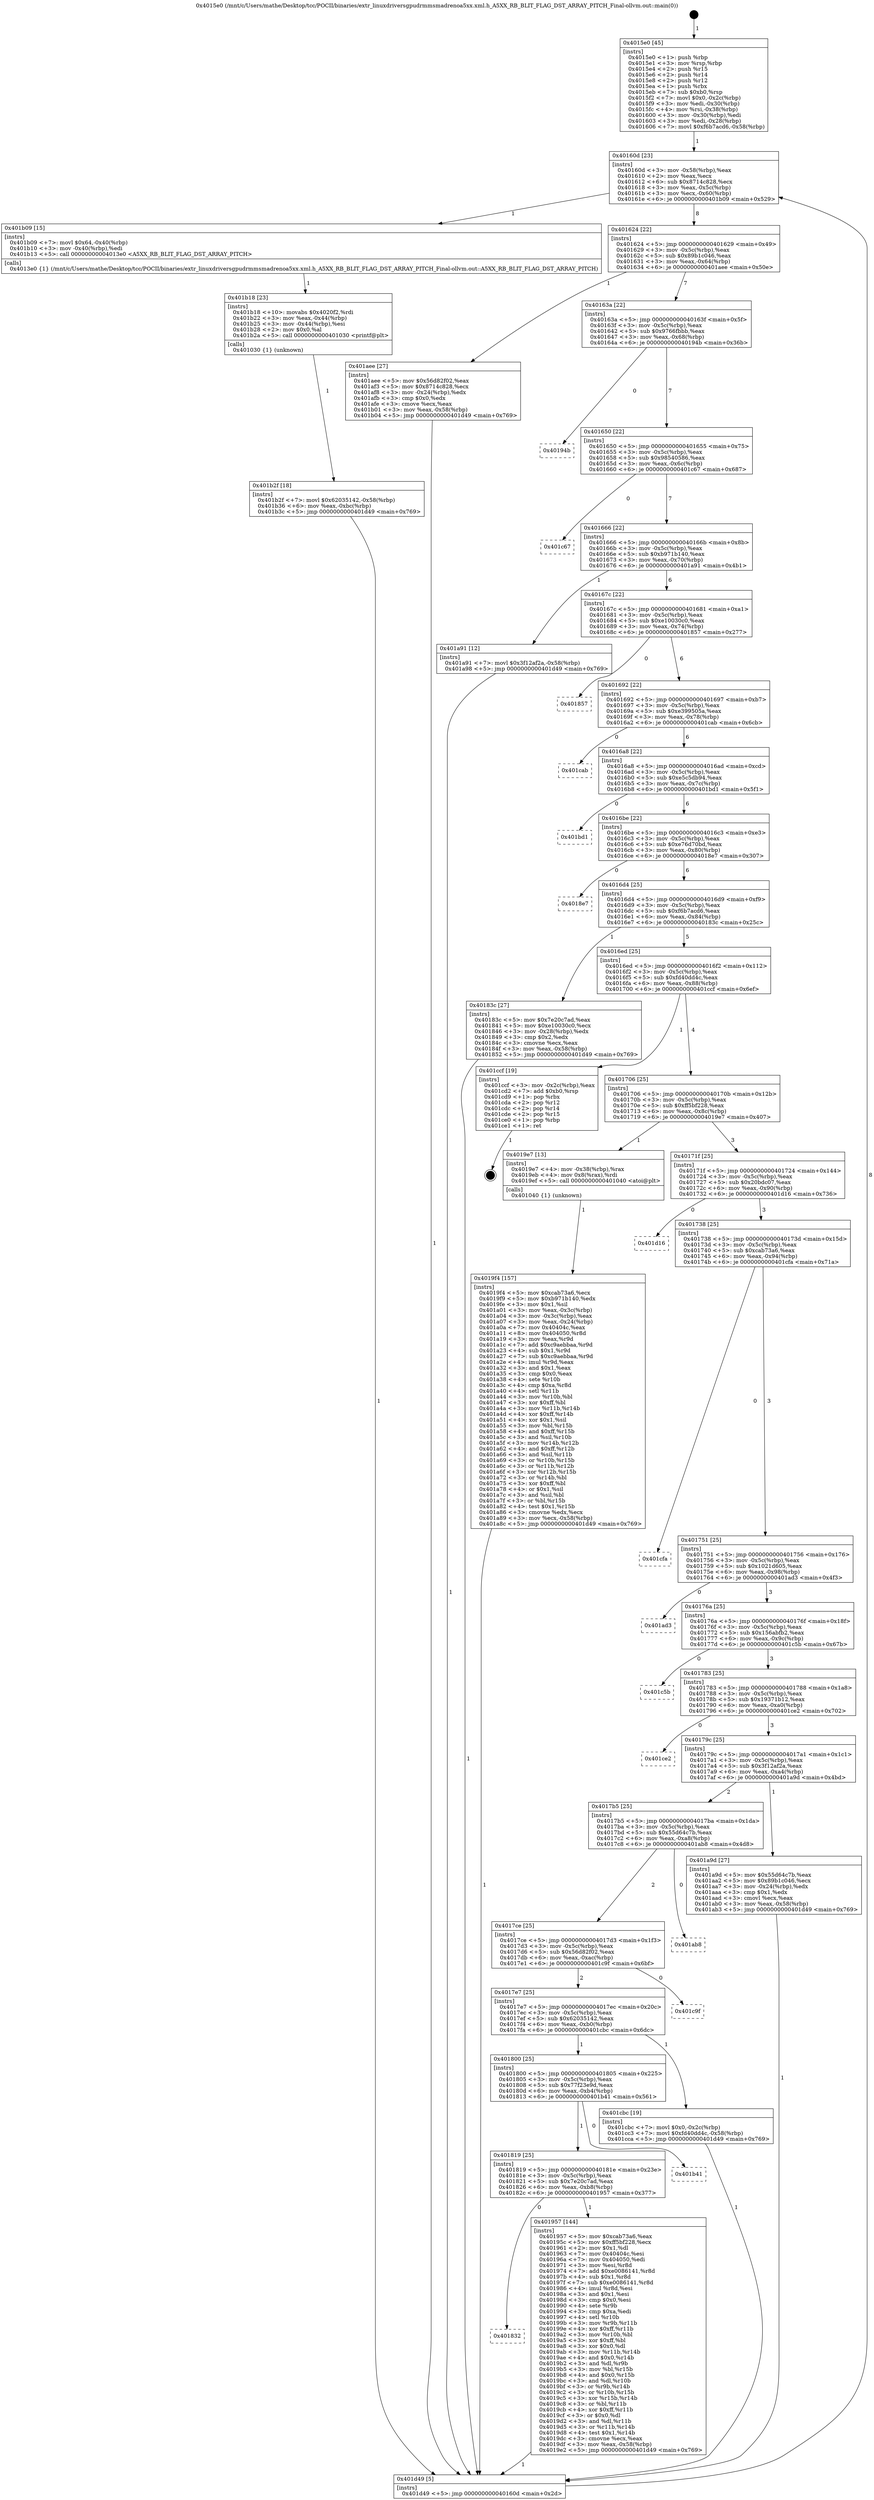 digraph "0x4015e0" {
  label = "0x4015e0 (/mnt/c/Users/mathe/Desktop/tcc/POCII/binaries/extr_linuxdriversgpudrmmsmadrenoa5xx.xml.h_A5XX_RB_BLIT_FLAG_DST_ARRAY_PITCH_Final-ollvm.out::main(0))"
  labelloc = "t"
  node[shape=record]

  Entry [label="",width=0.3,height=0.3,shape=circle,fillcolor=black,style=filled]
  "0x40160d" [label="{
     0x40160d [23]\l
     | [instrs]\l
     &nbsp;&nbsp;0x40160d \<+3\>: mov -0x58(%rbp),%eax\l
     &nbsp;&nbsp;0x401610 \<+2\>: mov %eax,%ecx\l
     &nbsp;&nbsp;0x401612 \<+6\>: sub $0x8714c828,%ecx\l
     &nbsp;&nbsp;0x401618 \<+3\>: mov %eax,-0x5c(%rbp)\l
     &nbsp;&nbsp;0x40161b \<+3\>: mov %ecx,-0x60(%rbp)\l
     &nbsp;&nbsp;0x40161e \<+6\>: je 0000000000401b09 \<main+0x529\>\l
  }"]
  "0x401b09" [label="{
     0x401b09 [15]\l
     | [instrs]\l
     &nbsp;&nbsp;0x401b09 \<+7\>: movl $0x64,-0x40(%rbp)\l
     &nbsp;&nbsp;0x401b10 \<+3\>: mov -0x40(%rbp),%edi\l
     &nbsp;&nbsp;0x401b13 \<+5\>: call 00000000004013e0 \<A5XX_RB_BLIT_FLAG_DST_ARRAY_PITCH\>\l
     | [calls]\l
     &nbsp;&nbsp;0x4013e0 \{1\} (/mnt/c/Users/mathe/Desktop/tcc/POCII/binaries/extr_linuxdriversgpudrmmsmadrenoa5xx.xml.h_A5XX_RB_BLIT_FLAG_DST_ARRAY_PITCH_Final-ollvm.out::A5XX_RB_BLIT_FLAG_DST_ARRAY_PITCH)\l
  }"]
  "0x401624" [label="{
     0x401624 [22]\l
     | [instrs]\l
     &nbsp;&nbsp;0x401624 \<+5\>: jmp 0000000000401629 \<main+0x49\>\l
     &nbsp;&nbsp;0x401629 \<+3\>: mov -0x5c(%rbp),%eax\l
     &nbsp;&nbsp;0x40162c \<+5\>: sub $0x89b1c046,%eax\l
     &nbsp;&nbsp;0x401631 \<+3\>: mov %eax,-0x64(%rbp)\l
     &nbsp;&nbsp;0x401634 \<+6\>: je 0000000000401aee \<main+0x50e\>\l
  }"]
  Exit [label="",width=0.3,height=0.3,shape=circle,fillcolor=black,style=filled,peripheries=2]
  "0x401aee" [label="{
     0x401aee [27]\l
     | [instrs]\l
     &nbsp;&nbsp;0x401aee \<+5\>: mov $0x56d82f02,%eax\l
     &nbsp;&nbsp;0x401af3 \<+5\>: mov $0x8714c828,%ecx\l
     &nbsp;&nbsp;0x401af8 \<+3\>: mov -0x24(%rbp),%edx\l
     &nbsp;&nbsp;0x401afb \<+3\>: cmp $0x0,%edx\l
     &nbsp;&nbsp;0x401afe \<+3\>: cmove %ecx,%eax\l
     &nbsp;&nbsp;0x401b01 \<+3\>: mov %eax,-0x58(%rbp)\l
     &nbsp;&nbsp;0x401b04 \<+5\>: jmp 0000000000401d49 \<main+0x769\>\l
  }"]
  "0x40163a" [label="{
     0x40163a [22]\l
     | [instrs]\l
     &nbsp;&nbsp;0x40163a \<+5\>: jmp 000000000040163f \<main+0x5f\>\l
     &nbsp;&nbsp;0x40163f \<+3\>: mov -0x5c(%rbp),%eax\l
     &nbsp;&nbsp;0x401642 \<+5\>: sub $0x9766fbbb,%eax\l
     &nbsp;&nbsp;0x401647 \<+3\>: mov %eax,-0x68(%rbp)\l
     &nbsp;&nbsp;0x40164a \<+6\>: je 000000000040194b \<main+0x36b\>\l
  }"]
  "0x401b2f" [label="{
     0x401b2f [18]\l
     | [instrs]\l
     &nbsp;&nbsp;0x401b2f \<+7\>: movl $0x62035142,-0x58(%rbp)\l
     &nbsp;&nbsp;0x401b36 \<+6\>: mov %eax,-0xbc(%rbp)\l
     &nbsp;&nbsp;0x401b3c \<+5\>: jmp 0000000000401d49 \<main+0x769\>\l
  }"]
  "0x40194b" [label="{
     0x40194b\l
  }", style=dashed]
  "0x401650" [label="{
     0x401650 [22]\l
     | [instrs]\l
     &nbsp;&nbsp;0x401650 \<+5\>: jmp 0000000000401655 \<main+0x75\>\l
     &nbsp;&nbsp;0x401655 \<+3\>: mov -0x5c(%rbp),%eax\l
     &nbsp;&nbsp;0x401658 \<+5\>: sub $0x98540586,%eax\l
     &nbsp;&nbsp;0x40165d \<+3\>: mov %eax,-0x6c(%rbp)\l
     &nbsp;&nbsp;0x401660 \<+6\>: je 0000000000401c67 \<main+0x687\>\l
  }"]
  "0x401b18" [label="{
     0x401b18 [23]\l
     | [instrs]\l
     &nbsp;&nbsp;0x401b18 \<+10\>: movabs $0x4020f2,%rdi\l
     &nbsp;&nbsp;0x401b22 \<+3\>: mov %eax,-0x44(%rbp)\l
     &nbsp;&nbsp;0x401b25 \<+3\>: mov -0x44(%rbp),%esi\l
     &nbsp;&nbsp;0x401b28 \<+2\>: mov $0x0,%al\l
     &nbsp;&nbsp;0x401b2a \<+5\>: call 0000000000401030 \<printf@plt\>\l
     | [calls]\l
     &nbsp;&nbsp;0x401030 \{1\} (unknown)\l
  }"]
  "0x401c67" [label="{
     0x401c67\l
  }", style=dashed]
  "0x401666" [label="{
     0x401666 [22]\l
     | [instrs]\l
     &nbsp;&nbsp;0x401666 \<+5\>: jmp 000000000040166b \<main+0x8b\>\l
     &nbsp;&nbsp;0x40166b \<+3\>: mov -0x5c(%rbp),%eax\l
     &nbsp;&nbsp;0x40166e \<+5\>: sub $0xb971b140,%eax\l
     &nbsp;&nbsp;0x401673 \<+3\>: mov %eax,-0x70(%rbp)\l
     &nbsp;&nbsp;0x401676 \<+6\>: je 0000000000401a91 \<main+0x4b1\>\l
  }"]
  "0x4019f4" [label="{
     0x4019f4 [157]\l
     | [instrs]\l
     &nbsp;&nbsp;0x4019f4 \<+5\>: mov $0xcab73a6,%ecx\l
     &nbsp;&nbsp;0x4019f9 \<+5\>: mov $0xb971b140,%edx\l
     &nbsp;&nbsp;0x4019fe \<+3\>: mov $0x1,%sil\l
     &nbsp;&nbsp;0x401a01 \<+3\>: mov %eax,-0x3c(%rbp)\l
     &nbsp;&nbsp;0x401a04 \<+3\>: mov -0x3c(%rbp),%eax\l
     &nbsp;&nbsp;0x401a07 \<+3\>: mov %eax,-0x24(%rbp)\l
     &nbsp;&nbsp;0x401a0a \<+7\>: mov 0x40404c,%eax\l
     &nbsp;&nbsp;0x401a11 \<+8\>: mov 0x404050,%r8d\l
     &nbsp;&nbsp;0x401a19 \<+3\>: mov %eax,%r9d\l
     &nbsp;&nbsp;0x401a1c \<+7\>: add $0xc9aebbaa,%r9d\l
     &nbsp;&nbsp;0x401a23 \<+4\>: sub $0x1,%r9d\l
     &nbsp;&nbsp;0x401a27 \<+7\>: sub $0xc9aebbaa,%r9d\l
     &nbsp;&nbsp;0x401a2e \<+4\>: imul %r9d,%eax\l
     &nbsp;&nbsp;0x401a32 \<+3\>: and $0x1,%eax\l
     &nbsp;&nbsp;0x401a35 \<+3\>: cmp $0x0,%eax\l
     &nbsp;&nbsp;0x401a38 \<+4\>: sete %r10b\l
     &nbsp;&nbsp;0x401a3c \<+4\>: cmp $0xa,%r8d\l
     &nbsp;&nbsp;0x401a40 \<+4\>: setl %r11b\l
     &nbsp;&nbsp;0x401a44 \<+3\>: mov %r10b,%bl\l
     &nbsp;&nbsp;0x401a47 \<+3\>: xor $0xff,%bl\l
     &nbsp;&nbsp;0x401a4a \<+3\>: mov %r11b,%r14b\l
     &nbsp;&nbsp;0x401a4d \<+4\>: xor $0xff,%r14b\l
     &nbsp;&nbsp;0x401a51 \<+4\>: xor $0x1,%sil\l
     &nbsp;&nbsp;0x401a55 \<+3\>: mov %bl,%r15b\l
     &nbsp;&nbsp;0x401a58 \<+4\>: and $0xff,%r15b\l
     &nbsp;&nbsp;0x401a5c \<+3\>: and %sil,%r10b\l
     &nbsp;&nbsp;0x401a5f \<+3\>: mov %r14b,%r12b\l
     &nbsp;&nbsp;0x401a62 \<+4\>: and $0xff,%r12b\l
     &nbsp;&nbsp;0x401a66 \<+3\>: and %sil,%r11b\l
     &nbsp;&nbsp;0x401a69 \<+3\>: or %r10b,%r15b\l
     &nbsp;&nbsp;0x401a6c \<+3\>: or %r11b,%r12b\l
     &nbsp;&nbsp;0x401a6f \<+3\>: xor %r12b,%r15b\l
     &nbsp;&nbsp;0x401a72 \<+3\>: or %r14b,%bl\l
     &nbsp;&nbsp;0x401a75 \<+3\>: xor $0xff,%bl\l
     &nbsp;&nbsp;0x401a78 \<+4\>: or $0x1,%sil\l
     &nbsp;&nbsp;0x401a7c \<+3\>: and %sil,%bl\l
     &nbsp;&nbsp;0x401a7f \<+3\>: or %bl,%r15b\l
     &nbsp;&nbsp;0x401a82 \<+4\>: test $0x1,%r15b\l
     &nbsp;&nbsp;0x401a86 \<+3\>: cmovne %edx,%ecx\l
     &nbsp;&nbsp;0x401a89 \<+3\>: mov %ecx,-0x58(%rbp)\l
     &nbsp;&nbsp;0x401a8c \<+5\>: jmp 0000000000401d49 \<main+0x769\>\l
  }"]
  "0x401a91" [label="{
     0x401a91 [12]\l
     | [instrs]\l
     &nbsp;&nbsp;0x401a91 \<+7\>: movl $0x3f12af2a,-0x58(%rbp)\l
     &nbsp;&nbsp;0x401a98 \<+5\>: jmp 0000000000401d49 \<main+0x769\>\l
  }"]
  "0x40167c" [label="{
     0x40167c [22]\l
     | [instrs]\l
     &nbsp;&nbsp;0x40167c \<+5\>: jmp 0000000000401681 \<main+0xa1\>\l
     &nbsp;&nbsp;0x401681 \<+3\>: mov -0x5c(%rbp),%eax\l
     &nbsp;&nbsp;0x401684 \<+5\>: sub $0xe10030c0,%eax\l
     &nbsp;&nbsp;0x401689 \<+3\>: mov %eax,-0x74(%rbp)\l
     &nbsp;&nbsp;0x40168c \<+6\>: je 0000000000401857 \<main+0x277\>\l
  }"]
  "0x401832" [label="{
     0x401832\l
  }", style=dashed]
  "0x401857" [label="{
     0x401857\l
  }", style=dashed]
  "0x401692" [label="{
     0x401692 [22]\l
     | [instrs]\l
     &nbsp;&nbsp;0x401692 \<+5\>: jmp 0000000000401697 \<main+0xb7\>\l
     &nbsp;&nbsp;0x401697 \<+3\>: mov -0x5c(%rbp),%eax\l
     &nbsp;&nbsp;0x40169a \<+5\>: sub $0xe399505a,%eax\l
     &nbsp;&nbsp;0x40169f \<+3\>: mov %eax,-0x78(%rbp)\l
     &nbsp;&nbsp;0x4016a2 \<+6\>: je 0000000000401cab \<main+0x6cb\>\l
  }"]
  "0x401957" [label="{
     0x401957 [144]\l
     | [instrs]\l
     &nbsp;&nbsp;0x401957 \<+5\>: mov $0xcab73a6,%eax\l
     &nbsp;&nbsp;0x40195c \<+5\>: mov $0xff5bf228,%ecx\l
     &nbsp;&nbsp;0x401961 \<+2\>: mov $0x1,%dl\l
     &nbsp;&nbsp;0x401963 \<+7\>: mov 0x40404c,%esi\l
     &nbsp;&nbsp;0x40196a \<+7\>: mov 0x404050,%edi\l
     &nbsp;&nbsp;0x401971 \<+3\>: mov %esi,%r8d\l
     &nbsp;&nbsp;0x401974 \<+7\>: add $0xe0086141,%r8d\l
     &nbsp;&nbsp;0x40197b \<+4\>: sub $0x1,%r8d\l
     &nbsp;&nbsp;0x40197f \<+7\>: sub $0xe0086141,%r8d\l
     &nbsp;&nbsp;0x401986 \<+4\>: imul %r8d,%esi\l
     &nbsp;&nbsp;0x40198a \<+3\>: and $0x1,%esi\l
     &nbsp;&nbsp;0x40198d \<+3\>: cmp $0x0,%esi\l
     &nbsp;&nbsp;0x401990 \<+4\>: sete %r9b\l
     &nbsp;&nbsp;0x401994 \<+3\>: cmp $0xa,%edi\l
     &nbsp;&nbsp;0x401997 \<+4\>: setl %r10b\l
     &nbsp;&nbsp;0x40199b \<+3\>: mov %r9b,%r11b\l
     &nbsp;&nbsp;0x40199e \<+4\>: xor $0xff,%r11b\l
     &nbsp;&nbsp;0x4019a2 \<+3\>: mov %r10b,%bl\l
     &nbsp;&nbsp;0x4019a5 \<+3\>: xor $0xff,%bl\l
     &nbsp;&nbsp;0x4019a8 \<+3\>: xor $0x0,%dl\l
     &nbsp;&nbsp;0x4019ab \<+3\>: mov %r11b,%r14b\l
     &nbsp;&nbsp;0x4019ae \<+4\>: and $0x0,%r14b\l
     &nbsp;&nbsp;0x4019b2 \<+3\>: and %dl,%r9b\l
     &nbsp;&nbsp;0x4019b5 \<+3\>: mov %bl,%r15b\l
     &nbsp;&nbsp;0x4019b8 \<+4\>: and $0x0,%r15b\l
     &nbsp;&nbsp;0x4019bc \<+3\>: and %dl,%r10b\l
     &nbsp;&nbsp;0x4019bf \<+3\>: or %r9b,%r14b\l
     &nbsp;&nbsp;0x4019c2 \<+3\>: or %r10b,%r15b\l
     &nbsp;&nbsp;0x4019c5 \<+3\>: xor %r15b,%r14b\l
     &nbsp;&nbsp;0x4019c8 \<+3\>: or %bl,%r11b\l
     &nbsp;&nbsp;0x4019cb \<+4\>: xor $0xff,%r11b\l
     &nbsp;&nbsp;0x4019cf \<+3\>: or $0x0,%dl\l
     &nbsp;&nbsp;0x4019d2 \<+3\>: and %dl,%r11b\l
     &nbsp;&nbsp;0x4019d5 \<+3\>: or %r11b,%r14b\l
     &nbsp;&nbsp;0x4019d8 \<+4\>: test $0x1,%r14b\l
     &nbsp;&nbsp;0x4019dc \<+3\>: cmovne %ecx,%eax\l
     &nbsp;&nbsp;0x4019df \<+3\>: mov %eax,-0x58(%rbp)\l
     &nbsp;&nbsp;0x4019e2 \<+5\>: jmp 0000000000401d49 \<main+0x769\>\l
  }"]
  "0x401cab" [label="{
     0x401cab\l
  }", style=dashed]
  "0x4016a8" [label="{
     0x4016a8 [22]\l
     | [instrs]\l
     &nbsp;&nbsp;0x4016a8 \<+5\>: jmp 00000000004016ad \<main+0xcd\>\l
     &nbsp;&nbsp;0x4016ad \<+3\>: mov -0x5c(%rbp),%eax\l
     &nbsp;&nbsp;0x4016b0 \<+5\>: sub $0xe5c5db94,%eax\l
     &nbsp;&nbsp;0x4016b5 \<+3\>: mov %eax,-0x7c(%rbp)\l
     &nbsp;&nbsp;0x4016b8 \<+6\>: je 0000000000401bd1 \<main+0x5f1\>\l
  }"]
  "0x401819" [label="{
     0x401819 [25]\l
     | [instrs]\l
     &nbsp;&nbsp;0x401819 \<+5\>: jmp 000000000040181e \<main+0x23e\>\l
     &nbsp;&nbsp;0x40181e \<+3\>: mov -0x5c(%rbp),%eax\l
     &nbsp;&nbsp;0x401821 \<+5\>: sub $0x7e20c7ad,%eax\l
     &nbsp;&nbsp;0x401826 \<+6\>: mov %eax,-0xb8(%rbp)\l
     &nbsp;&nbsp;0x40182c \<+6\>: je 0000000000401957 \<main+0x377\>\l
  }"]
  "0x401bd1" [label="{
     0x401bd1\l
  }", style=dashed]
  "0x4016be" [label="{
     0x4016be [22]\l
     | [instrs]\l
     &nbsp;&nbsp;0x4016be \<+5\>: jmp 00000000004016c3 \<main+0xe3\>\l
     &nbsp;&nbsp;0x4016c3 \<+3\>: mov -0x5c(%rbp),%eax\l
     &nbsp;&nbsp;0x4016c6 \<+5\>: sub $0xe76d70bd,%eax\l
     &nbsp;&nbsp;0x4016cb \<+3\>: mov %eax,-0x80(%rbp)\l
     &nbsp;&nbsp;0x4016ce \<+6\>: je 00000000004018e7 \<main+0x307\>\l
  }"]
  "0x401b41" [label="{
     0x401b41\l
  }", style=dashed]
  "0x4018e7" [label="{
     0x4018e7\l
  }", style=dashed]
  "0x4016d4" [label="{
     0x4016d4 [25]\l
     | [instrs]\l
     &nbsp;&nbsp;0x4016d4 \<+5\>: jmp 00000000004016d9 \<main+0xf9\>\l
     &nbsp;&nbsp;0x4016d9 \<+3\>: mov -0x5c(%rbp),%eax\l
     &nbsp;&nbsp;0x4016dc \<+5\>: sub $0xf6b7acd6,%eax\l
     &nbsp;&nbsp;0x4016e1 \<+6\>: mov %eax,-0x84(%rbp)\l
     &nbsp;&nbsp;0x4016e7 \<+6\>: je 000000000040183c \<main+0x25c\>\l
  }"]
  "0x401800" [label="{
     0x401800 [25]\l
     | [instrs]\l
     &nbsp;&nbsp;0x401800 \<+5\>: jmp 0000000000401805 \<main+0x225\>\l
     &nbsp;&nbsp;0x401805 \<+3\>: mov -0x5c(%rbp),%eax\l
     &nbsp;&nbsp;0x401808 \<+5\>: sub $0x77f23e9d,%eax\l
     &nbsp;&nbsp;0x40180d \<+6\>: mov %eax,-0xb4(%rbp)\l
     &nbsp;&nbsp;0x401813 \<+6\>: je 0000000000401b41 \<main+0x561\>\l
  }"]
  "0x40183c" [label="{
     0x40183c [27]\l
     | [instrs]\l
     &nbsp;&nbsp;0x40183c \<+5\>: mov $0x7e20c7ad,%eax\l
     &nbsp;&nbsp;0x401841 \<+5\>: mov $0xe10030c0,%ecx\l
     &nbsp;&nbsp;0x401846 \<+3\>: mov -0x28(%rbp),%edx\l
     &nbsp;&nbsp;0x401849 \<+3\>: cmp $0x2,%edx\l
     &nbsp;&nbsp;0x40184c \<+3\>: cmovne %ecx,%eax\l
     &nbsp;&nbsp;0x40184f \<+3\>: mov %eax,-0x58(%rbp)\l
     &nbsp;&nbsp;0x401852 \<+5\>: jmp 0000000000401d49 \<main+0x769\>\l
  }"]
  "0x4016ed" [label="{
     0x4016ed [25]\l
     | [instrs]\l
     &nbsp;&nbsp;0x4016ed \<+5\>: jmp 00000000004016f2 \<main+0x112\>\l
     &nbsp;&nbsp;0x4016f2 \<+3\>: mov -0x5c(%rbp),%eax\l
     &nbsp;&nbsp;0x4016f5 \<+5\>: sub $0xfd40dd4c,%eax\l
     &nbsp;&nbsp;0x4016fa \<+6\>: mov %eax,-0x88(%rbp)\l
     &nbsp;&nbsp;0x401700 \<+6\>: je 0000000000401ccf \<main+0x6ef\>\l
  }"]
  "0x401d49" [label="{
     0x401d49 [5]\l
     | [instrs]\l
     &nbsp;&nbsp;0x401d49 \<+5\>: jmp 000000000040160d \<main+0x2d\>\l
  }"]
  "0x4015e0" [label="{
     0x4015e0 [45]\l
     | [instrs]\l
     &nbsp;&nbsp;0x4015e0 \<+1\>: push %rbp\l
     &nbsp;&nbsp;0x4015e1 \<+3\>: mov %rsp,%rbp\l
     &nbsp;&nbsp;0x4015e4 \<+2\>: push %r15\l
     &nbsp;&nbsp;0x4015e6 \<+2\>: push %r14\l
     &nbsp;&nbsp;0x4015e8 \<+2\>: push %r12\l
     &nbsp;&nbsp;0x4015ea \<+1\>: push %rbx\l
     &nbsp;&nbsp;0x4015eb \<+7\>: sub $0xb0,%rsp\l
     &nbsp;&nbsp;0x4015f2 \<+7\>: movl $0x0,-0x2c(%rbp)\l
     &nbsp;&nbsp;0x4015f9 \<+3\>: mov %edi,-0x30(%rbp)\l
     &nbsp;&nbsp;0x4015fc \<+4\>: mov %rsi,-0x38(%rbp)\l
     &nbsp;&nbsp;0x401600 \<+3\>: mov -0x30(%rbp),%edi\l
     &nbsp;&nbsp;0x401603 \<+3\>: mov %edi,-0x28(%rbp)\l
     &nbsp;&nbsp;0x401606 \<+7\>: movl $0xf6b7acd6,-0x58(%rbp)\l
  }"]
  "0x401cbc" [label="{
     0x401cbc [19]\l
     | [instrs]\l
     &nbsp;&nbsp;0x401cbc \<+7\>: movl $0x0,-0x2c(%rbp)\l
     &nbsp;&nbsp;0x401cc3 \<+7\>: movl $0xfd40dd4c,-0x58(%rbp)\l
     &nbsp;&nbsp;0x401cca \<+5\>: jmp 0000000000401d49 \<main+0x769\>\l
  }"]
  "0x401ccf" [label="{
     0x401ccf [19]\l
     | [instrs]\l
     &nbsp;&nbsp;0x401ccf \<+3\>: mov -0x2c(%rbp),%eax\l
     &nbsp;&nbsp;0x401cd2 \<+7\>: add $0xb0,%rsp\l
     &nbsp;&nbsp;0x401cd9 \<+1\>: pop %rbx\l
     &nbsp;&nbsp;0x401cda \<+2\>: pop %r12\l
     &nbsp;&nbsp;0x401cdc \<+2\>: pop %r14\l
     &nbsp;&nbsp;0x401cde \<+2\>: pop %r15\l
     &nbsp;&nbsp;0x401ce0 \<+1\>: pop %rbp\l
     &nbsp;&nbsp;0x401ce1 \<+1\>: ret\l
  }"]
  "0x401706" [label="{
     0x401706 [25]\l
     | [instrs]\l
     &nbsp;&nbsp;0x401706 \<+5\>: jmp 000000000040170b \<main+0x12b\>\l
     &nbsp;&nbsp;0x40170b \<+3\>: mov -0x5c(%rbp),%eax\l
     &nbsp;&nbsp;0x40170e \<+5\>: sub $0xff5bf228,%eax\l
     &nbsp;&nbsp;0x401713 \<+6\>: mov %eax,-0x8c(%rbp)\l
     &nbsp;&nbsp;0x401719 \<+6\>: je 00000000004019e7 \<main+0x407\>\l
  }"]
  "0x4017e7" [label="{
     0x4017e7 [25]\l
     | [instrs]\l
     &nbsp;&nbsp;0x4017e7 \<+5\>: jmp 00000000004017ec \<main+0x20c\>\l
     &nbsp;&nbsp;0x4017ec \<+3\>: mov -0x5c(%rbp),%eax\l
     &nbsp;&nbsp;0x4017ef \<+5\>: sub $0x62035142,%eax\l
     &nbsp;&nbsp;0x4017f4 \<+6\>: mov %eax,-0xb0(%rbp)\l
     &nbsp;&nbsp;0x4017fa \<+6\>: je 0000000000401cbc \<main+0x6dc\>\l
  }"]
  "0x4019e7" [label="{
     0x4019e7 [13]\l
     | [instrs]\l
     &nbsp;&nbsp;0x4019e7 \<+4\>: mov -0x38(%rbp),%rax\l
     &nbsp;&nbsp;0x4019eb \<+4\>: mov 0x8(%rax),%rdi\l
     &nbsp;&nbsp;0x4019ef \<+5\>: call 0000000000401040 \<atoi@plt\>\l
     | [calls]\l
     &nbsp;&nbsp;0x401040 \{1\} (unknown)\l
  }"]
  "0x40171f" [label="{
     0x40171f [25]\l
     | [instrs]\l
     &nbsp;&nbsp;0x40171f \<+5\>: jmp 0000000000401724 \<main+0x144\>\l
     &nbsp;&nbsp;0x401724 \<+3\>: mov -0x5c(%rbp),%eax\l
     &nbsp;&nbsp;0x401727 \<+5\>: sub $0x20bdc07,%eax\l
     &nbsp;&nbsp;0x40172c \<+6\>: mov %eax,-0x90(%rbp)\l
     &nbsp;&nbsp;0x401732 \<+6\>: je 0000000000401d16 \<main+0x736\>\l
  }"]
  "0x401c9f" [label="{
     0x401c9f\l
  }", style=dashed]
  "0x401d16" [label="{
     0x401d16\l
  }", style=dashed]
  "0x401738" [label="{
     0x401738 [25]\l
     | [instrs]\l
     &nbsp;&nbsp;0x401738 \<+5\>: jmp 000000000040173d \<main+0x15d\>\l
     &nbsp;&nbsp;0x40173d \<+3\>: mov -0x5c(%rbp),%eax\l
     &nbsp;&nbsp;0x401740 \<+5\>: sub $0xcab73a6,%eax\l
     &nbsp;&nbsp;0x401745 \<+6\>: mov %eax,-0x94(%rbp)\l
     &nbsp;&nbsp;0x40174b \<+6\>: je 0000000000401cfa \<main+0x71a\>\l
  }"]
  "0x4017ce" [label="{
     0x4017ce [25]\l
     | [instrs]\l
     &nbsp;&nbsp;0x4017ce \<+5\>: jmp 00000000004017d3 \<main+0x1f3\>\l
     &nbsp;&nbsp;0x4017d3 \<+3\>: mov -0x5c(%rbp),%eax\l
     &nbsp;&nbsp;0x4017d6 \<+5\>: sub $0x56d82f02,%eax\l
     &nbsp;&nbsp;0x4017db \<+6\>: mov %eax,-0xac(%rbp)\l
     &nbsp;&nbsp;0x4017e1 \<+6\>: je 0000000000401c9f \<main+0x6bf\>\l
  }"]
  "0x401cfa" [label="{
     0x401cfa\l
  }", style=dashed]
  "0x401751" [label="{
     0x401751 [25]\l
     | [instrs]\l
     &nbsp;&nbsp;0x401751 \<+5\>: jmp 0000000000401756 \<main+0x176\>\l
     &nbsp;&nbsp;0x401756 \<+3\>: mov -0x5c(%rbp),%eax\l
     &nbsp;&nbsp;0x401759 \<+5\>: sub $0x1021d605,%eax\l
     &nbsp;&nbsp;0x40175e \<+6\>: mov %eax,-0x98(%rbp)\l
     &nbsp;&nbsp;0x401764 \<+6\>: je 0000000000401ad3 \<main+0x4f3\>\l
  }"]
  "0x401ab8" [label="{
     0x401ab8\l
  }", style=dashed]
  "0x401ad3" [label="{
     0x401ad3\l
  }", style=dashed]
  "0x40176a" [label="{
     0x40176a [25]\l
     | [instrs]\l
     &nbsp;&nbsp;0x40176a \<+5\>: jmp 000000000040176f \<main+0x18f\>\l
     &nbsp;&nbsp;0x40176f \<+3\>: mov -0x5c(%rbp),%eax\l
     &nbsp;&nbsp;0x401772 \<+5\>: sub $0x156abfb2,%eax\l
     &nbsp;&nbsp;0x401777 \<+6\>: mov %eax,-0x9c(%rbp)\l
     &nbsp;&nbsp;0x40177d \<+6\>: je 0000000000401c5b \<main+0x67b\>\l
  }"]
  "0x4017b5" [label="{
     0x4017b5 [25]\l
     | [instrs]\l
     &nbsp;&nbsp;0x4017b5 \<+5\>: jmp 00000000004017ba \<main+0x1da\>\l
     &nbsp;&nbsp;0x4017ba \<+3\>: mov -0x5c(%rbp),%eax\l
     &nbsp;&nbsp;0x4017bd \<+5\>: sub $0x55d64c7b,%eax\l
     &nbsp;&nbsp;0x4017c2 \<+6\>: mov %eax,-0xa8(%rbp)\l
     &nbsp;&nbsp;0x4017c8 \<+6\>: je 0000000000401ab8 \<main+0x4d8\>\l
  }"]
  "0x401c5b" [label="{
     0x401c5b\l
  }", style=dashed]
  "0x401783" [label="{
     0x401783 [25]\l
     | [instrs]\l
     &nbsp;&nbsp;0x401783 \<+5\>: jmp 0000000000401788 \<main+0x1a8\>\l
     &nbsp;&nbsp;0x401788 \<+3\>: mov -0x5c(%rbp),%eax\l
     &nbsp;&nbsp;0x40178b \<+5\>: sub $0x19371b12,%eax\l
     &nbsp;&nbsp;0x401790 \<+6\>: mov %eax,-0xa0(%rbp)\l
     &nbsp;&nbsp;0x401796 \<+6\>: je 0000000000401ce2 \<main+0x702\>\l
  }"]
  "0x401a9d" [label="{
     0x401a9d [27]\l
     | [instrs]\l
     &nbsp;&nbsp;0x401a9d \<+5\>: mov $0x55d64c7b,%eax\l
     &nbsp;&nbsp;0x401aa2 \<+5\>: mov $0x89b1c046,%ecx\l
     &nbsp;&nbsp;0x401aa7 \<+3\>: mov -0x24(%rbp),%edx\l
     &nbsp;&nbsp;0x401aaa \<+3\>: cmp $0x1,%edx\l
     &nbsp;&nbsp;0x401aad \<+3\>: cmovl %ecx,%eax\l
     &nbsp;&nbsp;0x401ab0 \<+3\>: mov %eax,-0x58(%rbp)\l
     &nbsp;&nbsp;0x401ab3 \<+5\>: jmp 0000000000401d49 \<main+0x769\>\l
  }"]
  "0x401ce2" [label="{
     0x401ce2\l
  }", style=dashed]
  "0x40179c" [label="{
     0x40179c [25]\l
     | [instrs]\l
     &nbsp;&nbsp;0x40179c \<+5\>: jmp 00000000004017a1 \<main+0x1c1\>\l
     &nbsp;&nbsp;0x4017a1 \<+3\>: mov -0x5c(%rbp),%eax\l
     &nbsp;&nbsp;0x4017a4 \<+5\>: sub $0x3f12af2a,%eax\l
     &nbsp;&nbsp;0x4017a9 \<+6\>: mov %eax,-0xa4(%rbp)\l
     &nbsp;&nbsp;0x4017af \<+6\>: je 0000000000401a9d \<main+0x4bd\>\l
  }"]
  Entry -> "0x4015e0" [label=" 1"]
  "0x40160d" -> "0x401b09" [label=" 1"]
  "0x40160d" -> "0x401624" [label=" 8"]
  "0x401ccf" -> Exit [label=" 1"]
  "0x401624" -> "0x401aee" [label=" 1"]
  "0x401624" -> "0x40163a" [label=" 7"]
  "0x401cbc" -> "0x401d49" [label=" 1"]
  "0x40163a" -> "0x40194b" [label=" 0"]
  "0x40163a" -> "0x401650" [label=" 7"]
  "0x401b2f" -> "0x401d49" [label=" 1"]
  "0x401650" -> "0x401c67" [label=" 0"]
  "0x401650" -> "0x401666" [label=" 7"]
  "0x401b18" -> "0x401b2f" [label=" 1"]
  "0x401666" -> "0x401a91" [label=" 1"]
  "0x401666" -> "0x40167c" [label=" 6"]
  "0x401b09" -> "0x401b18" [label=" 1"]
  "0x40167c" -> "0x401857" [label=" 0"]
  "0x40167c" -> "0x401692" [label=" 6"]
  "0x401aee" -> "0x401d49" [label=" 1"]
  "0x401692" -> "0x401cab" [label=" 0"]
  "0x401692" -> "0x4016a8" [label=" 6"]
  "0x401a9d" -> "0x401d49" [label=" 1"]
  "0x4016a8" -> "0x401bd1" [label=" 0"]
  "0x4016a8" -> "0x4016be" [label=" 6"]
  "0x4019f4" -> "0x401d49" [label=" 1"]
  "0x4016be" -> "0x4018e7" [label=" 0"]
  "0x4016be" -> "0x4016d4" [label=" 6"]
  "0x4019e7" -> "0x4019f4" [label=" 1"]
  "0x4016d4" -> "0x40183c" [label=" 1"]
  "0x4016d4" -> "0x4016ed" [label=" 5"]
  "0x40183c" -> "0x401d49" [label=" 1"]
  "0x4015e0" -> "0x40160d" [label=" 1"]
  "0x401d49" -> "0x40160d" [label=" 8"]
  "0x401819" -> "0x401832" [label=" 0"]
  "0x4016ed" -> "0x401ccf" [label=" 1"]
  "0x4016ed" -> "0x401706" [label=" 4"]
  "0x401819" -> "0x401957" [label=" 1"]
  "0x401706" -> "0x4019e7" [label=" 1"]
  "0x401706" -> "0x40171f" [label=" 3"]
  "0x401800" -> "0x401819" [label=" 1"]
  "0x40171f" -> "0x401d16" [label=" 0"]
  "0x40171f" -> "0x401738" [label=" 3"]
  "0x401800" -> "0x401b41" [label=" 0"]
  "0x401738" -> "0x401cfa" [label=" 0"]
  "0x401738" -> "0x401751" [label=" 3"]
  "0x4017e7" -> "0x401800" [label=" 1"]
  "0x401751" -> "0x401ad3" [label=" 0"]
  "0x401751" -> "0x40176a" [label=" 3"]
  "0x4017e7" -> "0x401cbc" [label=" 1"]
  "0x40176a" -> "0x401c5b" [label=" 0"]
  "0x40176a" -> "0x401783" [label=" 3"]
  "0x4017ce" -> "0x4017e7" [label=" 2"]
  "0x401783" -> "0x401ce2" [label=" 0"]
  "0x401783" -> "0x40179c" [label=" 3"]
  "0x4017ce" -> "0x401c9f" [label=" 0"]
  "0x40179c" -> "0x401a9d" [label=" 1"]
  "0x40179c" -> "0x4017b5" [label=" 2"]
  "0x401a91" -> "0x401d49" [label=" 1"]
  "0x4017b5" -> "0x401ab8" [label=" 0"]
  "0x4017b5" -> "0x4017ce" [label=" 2"]
  "0x401957" -> "0x401d49" [label=" 1"]
}
